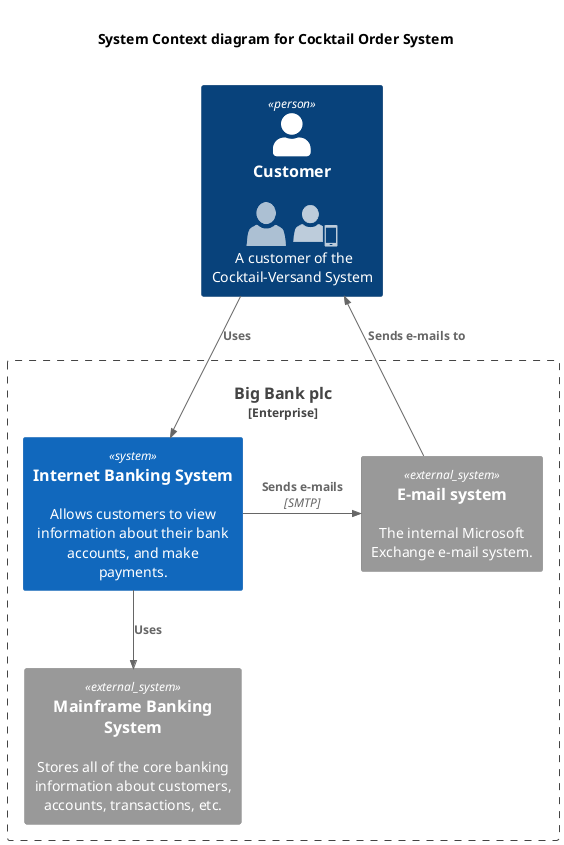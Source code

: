 @startuml Cocktailversand-c4-modell-diagram
' source: https://github.com/plantuml-stdlib/C4-PlantUML
' C4 Model
!include <c4/C4_Context.puml>

' Images
!include <office/Users/user.puml>
!include <office/Users/mobile_user.puml>

' Diagram title
title \nSystem Context diagram for Cocktail Order System\n

' Diagram syntax
Person(customer, Customer, "<$user> <$mobile_user>\n A customer of the Cocktail-Versand System")

Enterprise_Boundary(c0, "Big Bank plc") {
  System(banking_system, "Internet Banking System", "Allows customers to view information about their bank accounts, and make payments.")

  System_Ext(mail_system, "E-mail system", "The internal Microsoft Exchange e-mail system.")
  System_Ext(mainframe, "Mainframe Banking System", "Stores all of the core banking information about customers, accounts, transactions, etc.")

  Rel(customer, banking_system, "Uses")
  Rel_Back(customer, mail_system, "Sends e-mails to")
  Rel_Neighbor(banking_system, mail_system, "Sends e-mails", "SMTP")
  Rel(banking_system, mainframe, "Uses")
}
@enduml
